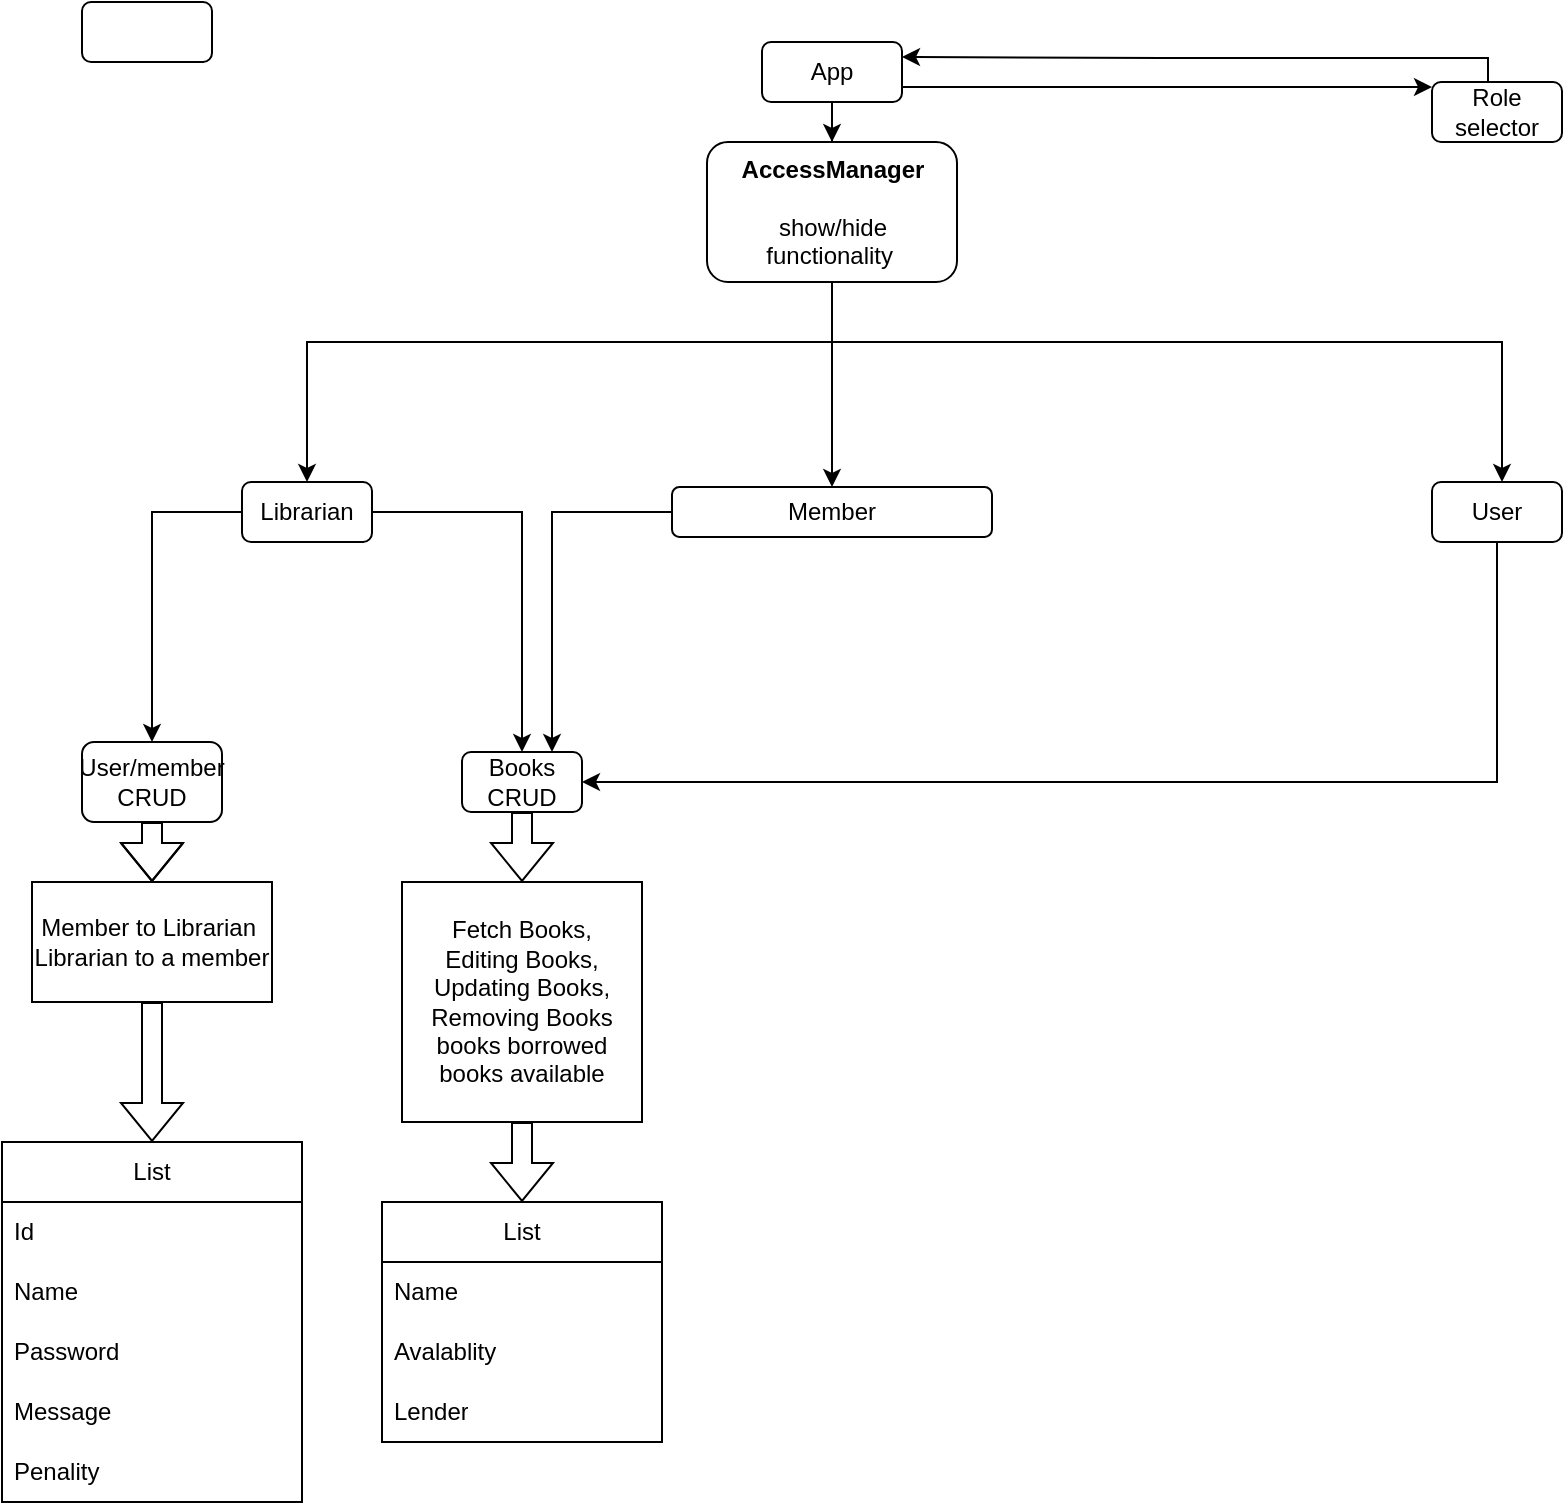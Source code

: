 <mxfile version="20.8.15" type="device"><diagram name="Page-1" id="CHSQdcxCZTyBtoX5Z2DL"><mxGraphModel dx="1434" dy="804" grid="1" gridSize="10" guides="1" tooltips="1" connect="1" arrows="1" fold="1" page="1" pageScale="1" pageWidth="850" pageHeight="1100" math="0" shadow="0"><root><mxCell id="0"/><mxCell id="1" parent="0"/><mxCell id="B5TW3p37_9mjBYzu2zIm-6" style="edgeStyle=orthogonalEdgeStyle;rounded=0;orthogonalLoop=1;jettySize=auto;html=1;exitX=1;exitY=0.75;exitDx=0;exitDy=0;" edge="1" parent="1" source="B5TW3p37_9mjBYzu2zIm-1" target="B5TW3p37_9mjBYzu2zIm-5"><mxGeometry relative="1" as="geometry"><Array as="points"><mxPoint x="570" y="73"/><mxPoint x="570" y="73"/></Array></mxGeometry></mxCell><mxCell id="B5TW3p37_9mjBYzu2zIm-27" style="edgeStyle=orthogonalEdgeStyle;rounded=0;orthogonalLoop=1;jettySize=auto;html=1;entryX=0.5;entryY=0;entryDx=0;entryDy=0;" edge="1" parent="1" source="B5TW3p37_9mjBYzu2zIm-1" target="B5TW3p37_9mjBYzu2zIm-25"><mxGeometry relative="1" as="geometry"/></mxCell><mxCell id="B5TW3p37_9mjBYzu2zIm-1" value="App" style="rounded=1;whiteSpace=wrap;html=1;" vertex="1" parent="1"><mxGeometry x="380" y="50" width="70" height="30" as="geometry"/></mxCell><mxCell id="B5TW3p37_9mjBYzu2zIm-4" value="" style="rounded=1;whiteSpace=wrap;html=1;" vertex="1" parent="1"><mxGeometry x="40" y="30" width="65" height="30" as="geometry"/></mxCell><mxCell id="B5TW3p37_9mjBYzu2zIm-2" value="Books CRUD" style="rounded=1;whiteSpace=wrap;html=1;" vertex="1" parent="1"><mxGeometry x="230" y="405" width="60" height="30" as="geometry"/></mxCell><mxCell id="B5TW3p37_9mjBYzu2zIm-9" style="edgeStyle=orthogonalEdgeStyle;rounded=0;orthogonalLoop=1;jettySize=auto;html=1;entryX=1;entryY=0.25;entryDx=0;entryDy=0;" edge="1" parent="1" source="B5TW3p37_9mjBYzu2zIm-5" target="B5TW3p37_9mjBYzu2zIm-1"><mxGeometry relative="1" as="geometry"><Array as="points"><mxPoint x="743" y="58"/><mxPoint x="580" y="58"/></Array></mxGeometry></mxCell><mxCell id="B5TW3p37_9mjBYzu2zIm-5" value="Role selector" style="rounded=1;whiteSpace=wrap;html=1;" vertex="1" parent="1"><mxGeometry x="715" y="70" width="65" height="30" as="geometry"/></mxCell><mxCell id="B5TW3p37_9mjBYzu2zIm-29" style="edgeStyle=orthogonalEdgeStyle;rounded=0;orthogonalLoop=1;jettySize=auto;html=1;entryX=0.75;entryY=0;entryDx=0;entryDy=0;" edge="1" parent="1" source="B5TW3p37_9mjBYzu2zIm-13" target="B5TW3p37_9mjBYzu2zIm-2"><mxGeometry relative="1" as="geometry"/></mxCell><mxCell id="B5TW3p37_9mjBYzu2zIm-13" value="Member" style="rounded=1;whiteSpace=wrap;html=1;" vertex="1" parent="1"><mxGeometry x="335" y="272.5" width="160" height="25" as="geometry"/></mxCell><mxCell id="B5TW3p37_9mjBYzu2zIm-37" style="edgeStyle=orthogonalEdgeStyle;rounded=0;orthogonalLoop=1;jettySize=auto;html=1;entryX=1;entryY=0.5;entryDx=0;entryDy=0;" edge="1" parent="1" source="B5TW3p37_9mjBYzu2zIm-14" target="B5TW3p37_9mjBYzu2zIm-2"><mxGeometry relative="1" as="geometry"><Array as="points"><mxPoint x="748" y="420"/></Array></mxGeometry></mxCell><mxCell id="B5TW3p37_9mjBYzu2zIm-14" value="User" style="rounded=1;whiteSpace=wrap;html=1;" vertex="1" parent="1"><mxGeometry x="715" y="270" width="65" height="30" as="geometry"/></mxCell><mxCell id="B5TW3p37_9mjBYzu2zIm-16" style="edgeStyle=orthogonalEdgeStyle;rounded=0;orthogonalLoop=1;jettySize=auto;html=1;" edge="1" parent="1" source="B5TW3p37_9mjBYzu2zIm-15" target="B5TW3p37_9mjBYzu2zIm-2"><mxGeometry relative="1" as="geometry"/></mxCell><mxCell id="B5TW3p37_9mjBYzu2zIm-19" style="edgeStyle=orthogonalEdgeStyle;rounded=0;orthogonalLoop=1;jettySize=auto;html=1;entryX=0.5;entryY=0;entryDx=0;entryDy=0;" edge="1" parent="1" source="B5TW3p37_9mjBYzu2zIm-15" target="B5TW3p37_9mjBYzu2zIm-18"><mxGeometry relative="1" as="geometry"/></mxCell><mxCell id="B5TW3p37_9mjBYzu2zIm-15" value="Librarian" style="rounded=1;whiteSpace=wrap;html=1;" vertex="1" parent="1"><mxGeometry x="120" y="270" width="65" height="30" as="geometry"/></mxCell><mxCell id="B5TW3p37_9mjBYzu2zIm-53" style="edgeStyle=orthogonalEdgeStyle;shape=flexArrow;rounded=0;orthogonalLoop=1;jettySize=auto;html=1;" edge="1" parent="1" source="B5TW3p37_9mjBYzu2zIm-18" target="B5TW3p37_9mjBYzu2zIm-36"><mxGeometry relative="1" as="geometry"/></mxCell><mxCell id="B5TW3p37_9mjBYzu2zIm-18" value="User/member CRUD" style="rounded=1;whiteSpace=wrap;html=1;" vertex="1" parent="1"><mxGeometry x="40" y="400" width="70" height="40" as="geometry"/></mxCell><mxCell id="B5TW3p37_9mjBYzu2zIm-30" style="edgeStyle=orthogonalEdgeStyle;rounded=0;orthogonalLoop=1;jettySize=auto;html=1;entryX=0.5;entryY=0;entryDx=0;entryDy=0;" edge="1" parent="1" source="B5TW3p37_9mjBYzu2zIm-25" target="B5TW3p37_9mjBYzu2zIm-13"><mxGeometry relative="1" as="geometry"/></mxCell><mxCell id="B5TW3p37_9mjBYzu2zIm-32" style="edgeStyle=orthogonalEdgeStyle;rounded=0;orthogonalLoop=1;jettySize=auto;html=1;" edge="1" parent="1" source="B5TW3p37_9mjBYzu2zIm-25" target="B5TW3p37_9mjBYzu2zIm-14"><mxGeometry relative="1" as="geometry"><Array as="points"><mxPoint x="415" y="200"/><mxPoint x="750" y="200"/><mxPoint x="750" y="285"/></Array></mxGeometry></mxCell><mxCell id="B5TW3p37_9mjBYzu2zIm-33" style="edgeStyle=orthogonalEdgeStyle;rounded=0;orthogonalLoop=1;jettySize=auto;html=1;entryX=0.5;entryY=0;entryDx=0;entryDy=0;" edge="1" parent="1" source="B5TW3p37_9mjBYzu2zIm-25" target="B5TW3p37_9mjBYzu2zIm-15"><mxGeometry relative="1" as="geometry"><Array as="points"><mxPoint x="415" y="200"/><mxPoint x="153" y="200"/></Array></mxGeometry></mxCell><mxCell id="B5TW3p37_9mjBYzu2zIm-25" value="&lt;b&gt;AccessManager&lt;/b&gt;&lt;br&gt;&lt;br&gt;show/hide functionality&amp;nbsp;" style="rounded=1;whiteSpace=wrap;html=1;" vertex="1" parent="1"><mxGeometry x="352.5" y="100" width="125" height="70" as="geometry"/></mxCell><mxCell id="B5TW3p37_9mjBYzu2zIm-52" style="edgeStyle=orthogonalEdgeStyle;rounded=0;orthogonalLoop=1;jettySize=auto;html=1;entryX=0.5;entryY=0;entryDx=0;entryDy=0;shape=flexArrow;" edge="1" parent="1" source="B5TW3p37_9mjBYzu2zIm-35" target="B5TW3p37_9mjBYzu2zIm-47"><mxGeometry relative="1" as="geometry"/></mxCell><mxCell id="B5TW3p37_9mjBYzu2zIm-35" value="Fetch Books, &lt;br&gt;Editing Books, Updating Books, Removing Books&lt;br&gt;books borrowed&lt;br&gt;books available&lt;br&gt;" style="rounded=0;whiteSpace=wrap;html=1;" vertex="1" parent="1"><mxGeometry x="200" y="470" width="120" height="120" as="geometry"/></mxCell><mxCell id="B5TW3p37_9mjBYzu2zIm-56" style="edgeStyle=orthogonalEdgeStyle;rounded=0;orthogonalLoop=1;jettySize=auto;html=1;entryX=0.5;entryY=0;entryDx=0;entryDy=0;shape=flexArrow;" edge="1" parent="1" source="B5TW3p37_9mjBYzu2zIm-36" target="B5TW3p37_9mjBYzu2zIm-38"><mxGeometry relative="1" as="geometry"><mxPoint x="75" y="560" as="targetPoint"/></mxGeometry></mxCell><mxCell id="B5TW3p37_9mjBYzu2zIm-36" value="Member to Librarian&amp;nbsp; Librarian to a member" style="rounded=0;whiteSpace=wrap;html=1;" vertex="1" parent="1"><mxGeometry x="15" y="470" width="120" height="60" as="geometry"/></mxCell><mxCell id="B5TW3p37_9mjBYzu2zIm-38" value="List" style="swimlane;fontStyle=0;childLayout=stackLayout;horizontal=1;startSize=30;horizontalStack=0;resizeParent=1;resizeParentMax=0;resizeLast=0;collapsible=1;marginBottom=0;whiteSpace=wrap;html=1;" vertex="1" parent="1"><mxGeometry y="600" width="150" height="180" as="geometry"><mxRectangle x="45" y="570" width="60" height="30" as="alternateBounds"/></mxGeometry></mxCell><mxCell id="B5TW3p37_9mjBYzu2zIm-39" value="Id&amp;nbsp;" style="text;strokeColor=none;fillColor=none;align=left;verticalAlign=middle;spacingLeft=4;spacingRight=4;overflow=hidden;points=[[0,0.5],[1,0.5]];portConstraint=eastwest;rotatable=0;whiteSpace=wrap;html=1;" vertex="1" parent="B5TW3p37_9mjBYzu2zIm-38"><mxGeometry y="30" width="150" height="30" as="geometry"/></mxCell><mxCell id="B5TW3p37_9mjBYzu2zIm-41" value="Name" style="text;strokeColor=none;fillColor=none;align=left;verticalAlign=middle;spacingLeft=4;spacingRight=4;overflow=hidden;points=[[0,0.5],[1,0.5]];portConstraint=eastwest;rotatable=0;whiteSpace=wrap;html=1;" vertex="1" parent="B5TW3p37_9mjBYzu2zIm-38"><mxGeometry y="60" width="150" height="30" as="geometry"/></mxCell><mxCell id="B5TW3p37_9mjBYzu2zIm-40" value="Password" style="text;strokeColor=none;fillColor=none;align=left;verticalAlign=middle;spacingLeft=4;spacingRight=4;overflow=hidden;points=[[0,0.5],[1,0.5]];portConstraint=eastwest;rotatable=0;whiteSpace=wrap;html=1;" vertex="1" parent="B5TW3p37_9mjBYzu2zIm-38"><mxGeometry y="90" width="150" height="30" as="geometry"/></mxCell><mxCell id="B5TW3p37_9mjBYzu2zIm-44" value="Message" style="text;strokeColor=none;fillColor=none;align=left;verticalAlign=middle;spacingLeft=4;spacingRight=4;overflow=hidden;points=[[0,0.5],[1,0.5]];portConstraint=eastwest;rotatable=0;whiteSpace=wrap;html=1;" vertex="1" parent="B5TW3p37_9mjBYzu2zIm-38"><mxGeometry y="120" width="150" height="30" as="geometry"/></mxCell><mxCell id="B5TW3p37_9mjBYzu2zIm-46" value="Penality" style="text;strokeColor=none;fillColor=none;align=left;verticalAlign=middle;spacingLeft=4;spacingRight=4;overflow=hidden;points=[[0,0.5],[1,0.5]];portConstraint=eastwest;rotatable=0;whiteSpace=wrap;html=1;" vertex="1" parent="B5TW3p37_9mjBYzu2zIm-38"><mxGeometry y="150" width="150" height="30" as="geometry"/></mxCell><mxCell id="B5TW3p37_9mjBYzu2zIm-47" value="List" style="swimlane;fontStyle=0;childLayout=stackLayout;horizontal=1;startSize=30;horizontalStack=0;resizeParent=1;resizeParentMax=0;resizeLast=0;collapsible=1;marginBottom=0;whiteSpace=wrap;html=1;" vertex="1" parent="1"><mxGeometry x="190" y="630" width="140" height="120" as="geometry"/></mxCell><mxCell id="B5TW3p37_9mjBYzu2zIm-48" value="Name" style="text;strokeColor=none;fillColor=none;align=left;verticalAlign=middle;spacingLeft=4;spacingRight=4;overflow=hidden;points=[[0,0.5],[1,0.5]];portConstraint=eastwest;rotatable=0;whiteSpace=wrap;html=1;" vertex="1" parent="B5TW3p37_9mjBYzu2zIm-47"><mxGeometry y="30" width="140" height="30" as="geometry"/></mxCell><mxCell id="B5TW3p37_9mjBYzu2zIm-49" value="Avalablity" style="text;strokeColor=none;fillColor=none;align=left;verticalAlign=middle;spacingLeft=4;spacingRight=4;overflow=hidden;points=[[0,0.5],[1,0.5]];portConstraint=eastwest;rotatable=0;whiteSpace=wrap;html=1;" vertex="1" parent="B5TW3p37_9mjBYzu2zIm-47"><mxGeometry y="60" width="140" height="30" as="geometry"/></mxCell><mxCell id="B5TW3p37_9mjBYzu2zIm-50" value="Lender" style="text;strokeColor=none;fillColor=none;align=left;verticalAlign=middle;spacingLeft=4;spacingRight=4;overflow=hidden;points=[[0,0.5],[1,0.5]];portConstraint=eastwest;rotatable=0;whiteSpace=wrap;html=1;" vertex="1" parent="B5TW3p37_9mjBYzu2zIm-47"><mxGeometry y="90" width="140" height="30" as="geometry"/></mxCell><mxCell id="B5TW3p37_9mjBYzu2zIm-51" value="" style="shape=flexArrow;endArrow=classic;html=1;rounded=0;exitX=0.5;exitY=1;exitDx=0;exitDy=0;entryX=0.5;entryY=0;entryDx=0;entryDy=0;" edge="1" parent="1" source="B5TW3p37_9mjBYzu2zIm-2" target="B5TW3p37_9mjBYzu2zIm-35"><mxGeometry width="50" height="50" relative="1" as="geometry"><mxPoint x="400" y="440" as="sourcePoint"/><mxPoint x="450" y="390" as="targetPoint"/></mxGeometry></mxCell></root></mxGraphModel></diagram></mxfile>